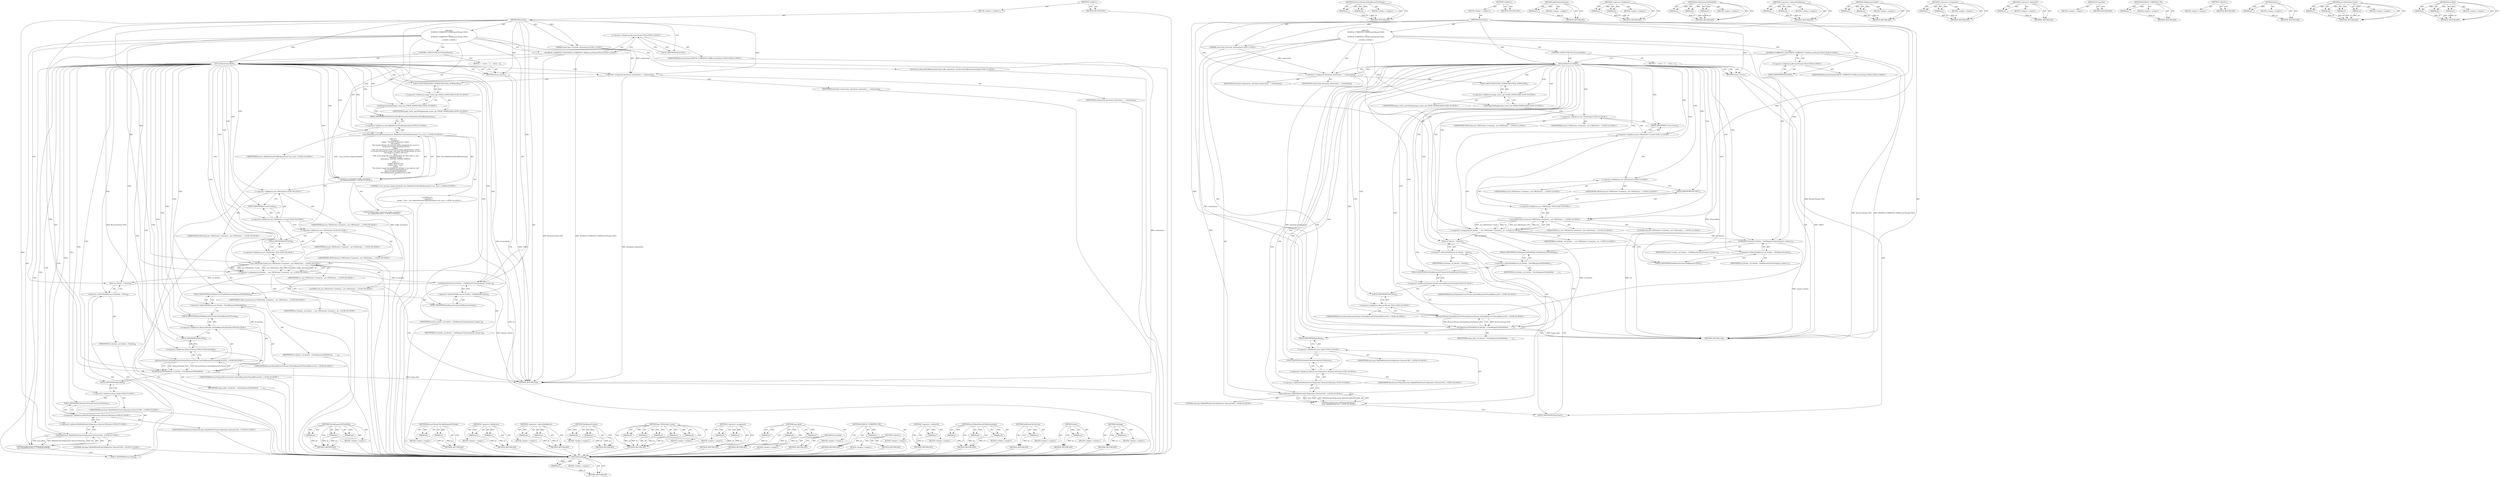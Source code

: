 digraph "AddCleanUpFunction" {
vulnerable_110 [label=<(METHOD,SetStage)>];
vulnerable_111 [label=<(PARAM,p1)>];
vulnerable_112 [label=<(BLOCK,&lt;empty&gt;,&lt;empty&gt;)>];
vulnerable_113 [label=<(METHOD_RETURN,ANY)>];
vulnerable_137 [label=<(METHOD,BrowserThread.GetTaskRunnerForThread)>];
vulnerable_138 [label=<(PARAM,p1)>];
vulnerable_139 [label=<(PARAM,p2)>];
vulnerable_140 [label=<(BLOCK,&lt;empty&gt;,&lt;empty&gt;)>];
vulnerable_141 [label=<(METHOD_RETURN,ANY)>];
vulnerable_6 [label=<(METHOD,&lt;global&gt;)<SUB>1</SUB>>];
vulnerable_7 [label=<(BLOCK,&lt;empty&gt;,&lt;empty&gt;)<SUB>1</SUB>>];
vulnerable_8 [label=<(METHOD,Download)<SUB>1</SUB>>];
vulnerable_9 [label="<(PARAM,const base::Closure&amp; continuation)<SUB>1</SUB>>"];
vulnerable_10 [label="<(BLOCK,{
  DCHECK_CURRENTLY_ON(BrowserThread::FILE);

...,{
  DCHECK_CURRENTLY_ON(BrowserThread::FILE);

...)<SUB>1</SUB>>"];
vulnerable_11 [label="<(DCHECK_CURRENTLY_ON,DCHECK_CURRENTLY_ON(BrowserThread::FILE))<SUB>2</SUB>>"];
vulnerable_12 [label="<(&lt;operator&gt;.fieldAccess,BrowserThread::FILE)<SUB>2</SUB>>"];
vulnerable_13 [label="<(IDENTIFIER,BrowserThread,DCHECK_CURRENTLY_ON(BrowserThread::FILE))<SUB>2</SUB>>"];
vulnerable_14 [label=<(FIELD_IDENTIFIER,FILE,FILE)<SUB>2</SUB>>];
vulnerable_15 [label=<(CONTROL_STRUCTURE,IF,if (IsCancelled()))<SUB>4</SUB>>];
vulnerable_16 [label=<(IsCancelled,IsCancelled())<SUB>4</SUB>>];
vulnerable_17 [label=<(BLOCK,{
    return;
  },{
    return;
  })<SUB>4</SUB>>];
vulnerable_18 [label=<(RETURN,return;,return;)<SUB>5</SUB>>];
vulnerable_19 [label=<(&lt;operator&gt;.assignment,download_continuation_ = continuation)<SUB>8</SUB>>];
vulnerable_20 [label=<(IDENTIFIER,download_continuation_,download_continuation_ = continuation)<SUB>8</SUB>>];
vulnerable_21 [label=<(IDENTIFIER,continuation,download_continuation_ = continuation)<SUB>8</SUB>>];
vulnerable_22 [label="<(SetStage,SetStage(image_writer_api::STAGE_DOWNLOAD))<SUB>10</SUB>>"];
vulnerable_23 [label="<(&lt;operator&gt;.fieldAccess,image_writer_api::STAGE_DOWNLOAD)<SUB>10</SUB>>"];
vulnerable_24 [label="<(IDENTIFIER,image_writer_api,SetStage(image_writer_api::STAGE_DOWNLOAD))<SUB>10</SUB>>"];
vulnerable_25 [label=<(FIELD_IDENTIFIER,STAGE_DOWNLOAD,STAGE_DOWNLOAD)<SUB>10</SUB>>];
vulnerable_26 [label="<(&lt;operator&gt;.assignment,url_fetcher_ = net::URLFetcher::Create(url_, ne...)<SUB>12</SUB>>"];
vulnerable_27 [label="<(IDENTIFIER,url_fetcher_,url_fetcher_ = net::URLFetcher::Create(url_, ne...)<SUB>12</SUB>>"];
vulnerable_28 [label="<(net.URLFetcher.Create,net::URLFetcher::Create(url_, net::URLFetcher::...)<SUB>12</SUB>>"];
vulnerable_29 [label="<(&lt;operator&gt;.fieldAccess,net::URLFetcher::Create)<SUB>12</SUB>>"];
vulnerable_30 [label="<(&lt;operator&gt;.fieldAccess,net::URLFetcher)<SUB>12</SUB>>"];
vulnerable_31 [label="<(IDENTIFIER,net,net::URLFetcher::Create(url_, net::URLFetcher::...)<SUB>12</SUB>>"];
vulnerable_32 [label="<(IDENTIFIER,URLFetcher,net::URLFetcher::Create(url_, net::URLFetcher::...)<SUB>12</SUB>>"];
vulnerable_33 [label=<(FIELD_IDENTIFIER,Create,Create)<SUB>12</SUB>>];
vulnerable_34 [label="<(IDENTIFIER,url_,net::URLFetcher::Create(url_, net::URLFetcher::...)<SUB>12</SUB>>"];
vulnerable_35 [label="<(&lt;operator&gt;.fieldAccess,net::URLFetcher::GET)<SUB>12</SUB>>"];
vulnerable_36 [label="<(&lt;operator&gt;.fieldAccess,net::URLFetcher)<SUB>12</SUB>>"];
vulnerable_37 [label="<(IDENTIFIER,net,net::URLFetcher::Create(url_, net::URLFetcher::...)<SUB>12</SUB>>"];
vulnerable_38 [label="<(IDENTIFIER,URLFetcher,net::URLFetcher::Create(url_, net::URLFetcher::...)<SUB>12</SUB>>"];
vulnerable_39 [label=<(FIELD_IDENTIFIER,GET,GET)<SUB>12</SUB>>];
vulnerable_40 [label="<(LITERAL,this,net::URLFetcher::Create(url_, net::URLFetcher::...)<SUB>12</SUB>>"];
vulnerable_41 [label=<(SetRequestContext,url_fetcher_-&gt;SetRequestContext(request_context_))<SUB>14</SUB>>];
vulnerable_42 [label=<(&lt;operator&gt;.indirectFieldAccess,url_fetcher_-&gt;SetRequestContext)<SUB>14</SUB>>];
vulnerable_43 [label=<(IDENTIFIER,url_fetcher_,url_fetcher_-&gt;SetRequestContext(request_context_))<SUB>14</SUB>>];
vulnerable_44 [label=<(FIELD_IDENTIFIER,SetRequestContext,SetRequestContext)<SUB>14</SUB>>];
vulnerable_45 [label=<(IDENTIFIER,request_context_,url_fetcher_-&gt;SetRequestContext(request_context_))<SUB>14</SUB>>];
vulnerable_46 [label=<(SaveResponseToFileAtPath,url_fetcher_-&gt;SaveResponseToFileAtPath(
      i...)<SUB>15</SUB>>];
vulnerable_47 [label=<(&lt;operator&gt;.indirectFieldAccess,url_fetcher_-&gt;SaveResponseToFileAtPath)<SUB>15</SUB>>];
vulnerable_48 [label=<(IDENTIFIER,url_fetcher_,url_fetcher_-&gt;SaveResponseToFileAtPath(
      i...)<SUB>15</SUB>>];
vulnerable_49 [label=<(FIELD_IDENTIFIER,SaveResponseToFileAtPath,SaveResponseToFileAtPath)<SUB>15</SUB>>];
vulnerable_50 [label=<(IDENTIFIER,image_path_,url_fetcher_-&gt;SaveResponseToFileAtPath(
      i...)<SUB>16</SUB>>];
vulnerable_51 [label="<(BrowserThread.GetTaskRunnerForThread,BrowserThread::GetTaskRunnerForThread(BrowserTh...)<SUB>16</SUB>>"];
vulnerable_52 [label="<(&lt;operator&gt;.fieldAccess,BrowserThread::GetTaskRunnerForThread)<SUB>16</SUB>>"];
vulnerable_53 [label="<(IDENTIFIER,BrowserThread,BrowserThread::GetTaskRunnerForThread(BrowserTh...)<SUB>16</SUB>>"];
vulnerable_54 [label=<(FIELD_IDENTIFIER,GetTaskRunnerForThread,GetTaskRunnerForThread)<SUB>16</SUB>>];
vulnerable_55 [label="<(&lt;operator&gt;.fieldAccess,BrowserThread::FILE)<SUB>16</SUB>>"];
vulnerable_56 [label="<(IDENTIFIER,BrowserThread,BrowserThread::GetTaskRunnerForThread(BrowserTh...)<SUB>16</SUB>>"];
vulnerable_57 [label=<(FIELD_IDENTIFIER,FILE,FILE)<SUB>16</SUB>>];
vulnerable_58 [label="<(AddCleanUpFunction,AddCleanUpFunction(
      base::Bind(&amp;WriteFrom...)<SUB>18</SUB>>"];
vulnerable_59 [label="<(base.Bind,base::Bind(&amp;WriteFromUrlOperation::DestroyUrlFe...)<SUB>19</SUB>>"];
vulnerable_60 [label="<(&lt;operator&gt;.fieldAccess,base::Bind)<SUB>19</SUB>>"];
vulnerable_61 [label="<(IDENTIFIER,base,base::Bind(&amp;WriteFromUrlOperation::DestroyUrlFe...)<SUB>19</SUB>>"];
vulnerable_62 [label=<(FIELD_IDENTIFIER,Bind,Bind)<SUB>19</SUB>>];
vulnerable_63 [label="<(&lt;operator&gt;.addressOf,&amp;WriteFromUrlOperation::DestroyUrlFetcher)<SUB>19</SUB>>"];
vulnerable_64 [label="<(&lt;operator&gt;.fieldAccess,WriteFromUrlOperation::DestroyUrlFetcher)<SUB>19</SUB>>"];
vulnerable_65 [label="<(IDENTIFIER,WriteFromUrlOperation,base::Bind(&amp;WriteFromUrlOperation::DestroyUrlFe...)<SUB>19</SUB>>"];
vulnerable_66 [label=<(FIELD_IDENTIFIER,DestroyUrlFetcher,DestroyUrlFetcher)<SUB>19</SUB>>];
vulnerable_67 [label="<(LITERAL,this,base::Bind(&amp;WriteFromUrlOperation::DestroyUrlFe...)<SUB>19</SUB>>"];
vulnerable_68 [label=<(Start,url_fetcher_-&gt;Start())<SUB>21</SUB>>];
vulnerable_69 [label=<(&lt;operator&gt;.indirectFieldAccess,url_fetcher_-&gt;Start)<SUB>21</SUB>>];
vulnerable_70 [label=<(IDENTIFIER,url_fetcher_,url_fetcher_-&gt;Start())<SUB>21</SUB>>];
vulnerable_71 [label=<(FIELD_IDENTIFIER,Start,Start)<SUB>21</SUB>>];
vulnerable_72 [label=<(METHOD_RETURN,void)<SUB>1</SUB>>];
vulnerable_74 [label=<(METHOD_RETURN,ANY)<SUB>1</SUB>>];
vulnerable_142 [label=<(METHOD,AddCleanUpFunction)>];
vulnerable_143 [label=<(PARAM,p1)>];
vulnerable_144 [label=<(BLOCK,&lt;empty&gt;,&lt;empty&gt;)>];
vulnerable_145 [label=<(METHOD_RETURN,ANY)>];
vulnerable_97 [label=<(METHOD,&lt;operator&gt;.fieldAccess)>];
vulnerable_98 [label=<(PARAM,p1)>];
vulnerable_99 [label=<(PARAM,p2)>];
vulnerable_100 [label=<(BLOCK,&lt;empty&gt;,&lt;empty&gt;)>];
vulnerable_101 [label=<(METHOD_RETURN,ANY)>];
vulnerable_131 [label=<(METHOD,SaveResponseToFileAtPath)>];
vulnerable_132 [label=<(PARAM,p1)>];
vulnerable_133 [label=<(PARAM,p2)>];
vulnerable_134 [label=<(PARAM,p3)>];
vulnerable_135 [label=<(BLOCK,&lt;empty&gt;,&lt;empty&gt;)>];
vulnerable_136 [label=<(METHOD_RETURN,ANY)>];
vulnerable_126 [label=<(METHOD,&lt;operator&gt;.indirectFieldAccess)>];
vulnerable_127 [label=<(PARAM,p1)>];
vulnerable_128 [label=<(PARAM,p2)>];
vulnerable_129 [label=<(BLOCK,&lt;empty&gt;,&lt;empty&gt;)>];
vulnerable_130 [label=<(METHOD_RETURN,ANY)>];
vulnerable_121 [label=<(METHOD,SetRequestContext)>];
vulnerable_122 [label=<(PARAM,p1)>];
vulnerable_123 [label=<(PARAM,p2)>];
vulnerable_124 [label=<(BLOCK,&lt;empty&gt;,&lt;empty&gt;)>];
vulnerable_125 [label=<(METHOD_RETURN,ANY)>];
vulnerable_105 [label=<(METHOD,&lt;operator&gt;.assignment)>];
vulnerable_106 [label=<(PARAM,p1)>];
vulnerable_107 [label=<(PARAM,p2)>];
vulnerable_108 [label=<(BLOCK,&lt;empty&gt;,&lt;empty&gt;)>];
vulnerable_109 [label=<(METHOD_RETURN,ANY)>];
vulnerable_152 [label=<(METHOD,&lt;operator&gt;.addressOf)>];
vulnerable_153 [label=<(PARAM,p1)>];
vulnerable_154 [label=<(BLOCK,&lt;empty&gt;,&lt;empty&gt;)>];
vulnerable_155 [label=<(METHOD_RETURN,ANY)>];
vulnerable_102 [label=<(METHOD,IsCancelled)>];
vulnerable_103 [label=<(BLOCK,&lt;empty&gt;,&lt;empty&gt;)>];
vulnerable_104 [label=<(METHOD_RETURN,ANY)>];
vulnerable_93 [label=<(METHOD,DCHECK_CURRENTLY_ON)>];
vulnerable_94 [label=<(PARAM,p1)>];
vulnerable_95 [label=<(BLOCK,&lt;empty&gt;,&lt;empty&gt;)>];
vulnerable_96 [label=<(METHOD_RETURN,ANY)>];
vulnerable_87 [label=<(METHOD,&lt;global&gt;)<SUB>1</SUB>>];
vulnerable_88 [label=<(BLOCK,&lt;empty&gt;,&lt;empty&gt;)>];
vulnerable_89 [label=<(METHOD_RETURN,ANY)>];
vulnerable_156 [label=<(METHOD,Start)>];
vulnerable_157 [label=<(PARAM,p1)>];
vulnerable_158 [label=<(BLOCK,&lt;empty&gt;,&lt;empty&gt;)>];
vulnerable_159 [label=<(METHOD_RETURN,ANY)>];
vulnerable_114 [label=<(METHOD,net.URLFetcher.Create)>];
vulnerable_115 [label=<(PARAM,p1)>];
vulnerable_116 [label=<(PARAM,p2)>];
vulnerable_117 [label=<(PARAM,p3)>];
vulnerable_118 [label=<(PARAM,p4)>];
vulnerable_119 [label=<(BLOCK,&lt;empty&gt;,&lt;empty&gt;)>];
vulnerable_120 [label=<(METHOD_RETURN,ANY)>];
vulnerable_146 [label=<(METHOD,base.Bind)>];
vulnerable_147 [label=<(PARAM,p1)>];
vulnerable_148 [label=<(PARAM,p2)>];
vulnerable_149 [label=<(PARAM,p3)>];
vulnerable_150 [label=<(BLOCK,&lt;empty&gt;,&lt;empty&gt;)>];
vulnerable_151 [label=<(METHOD_RETURN,ANY)>];
fixed_179 [label=<(METHOD,Start)>];
fixed_180 [label=<(PARAM,p1)>];
fixed_181 [label=<(BLOCK,&lt;empty&gt;,&lt;empty&gt;)>];
fixed_182 [label=<(METHOD_RETURN,ANY)>];
fixed_126 [label=<(METHOD,SetStage)>];
fixed_127 [label=<(PARAM,p1)>];
fixed_128 [label=<(BLOCK,&lt;empty&gt;,&lt;empty&gt;)>];
fixed_129 [label=<(METHOD_RETURN,ANY)>];
fixed_154 [label=<(METHOD,SaveResponseToFileAtPath)>];
fixed_155 [label=<(PARAM,p1)>];
fixed_156 [label=<(PARAM,p2)>];
fixed_157 [label=<(PARAM,p3)>];
fixed_158 [label=<(BLOCK,&lt;empty&gt;,&lt;empty&gt;)>];
fixed_159 [label=<(METHOD_RETURN,ANY)>];
fixed_6 [label=<(METHOD,&lt;global&gt;)<SUB>1</SUB>>];
fixed_7 [label=<(BLOCK,&lt;empty&gt;,&lt;empty&gt;)<SUB>1</SUB>>];
fixed_8 [label=<(METHOD,Download)<SUB>1</SUB>>];
fixed_9 [label="<(PARAM,const base::Closure&amp; continuation)<SUB>1</SUB>>"];
fixed_10 [label="<(BLOCK,{
  DCHECK_CURRENTLY_ON(BrowserThread::FILE);

...,{
  DCHECK_CURRENTLY_ON(BrowserThread::FILE);

...)<SUB>1</SUB>>"];
fixed_11 [label="<(DCHECK_CURRENTLY_ON,DCHECK_CURRENTLY_ON(BrowserThread::FILE))<SUB>2</SUB>>"];
fixed_12 [label="<(&lt;operator&gt;.fieldAccess,BrowserThread::FILE)<SUB>2</SUB>>"];
fixed_13 [label="<(IDENTIFIER,BrowserThread,DCHECK_CURRENTLY_ON(BrowserThread::FILE))<SUB>2</SUB>>"];
fixed_14 [label=<(FIELD_IDENTIFIER,FILE,FILE)<SUB>2</SUB>>];
fixed_15 [label=<(CONTROL_STRUCTURE,IF,if (IsCancelled()))<SUB>4</SUB>>];
fixed_16 [label=<(IsCancelled,IsCancelled())<SUB>4</SUB>>];
fixed_17 [label=<(BLOCK,{
    return;
  },{
    return;
  })<SUB>4</SUB>>];
fixed_18 [label=<(RETURN,return;,return;)<SUB>5</SUB>>];
fixed_19 [label=<(&lt;operator&gt;.assignment,download_continuation_ = continuation)<SUB>8</SUB>>];
fixed_20 [label=<(IDENTIFIER,download_continuation_,download_continuation_ = continuation)<SUB>8</SUB>>];
fixed_21 [label=<(IDENTIFIER,continuation,download_continuation_ = continuation)<SUB>8</SUB>>];
fixed_22 [label="<(SetStage,SetStage(image_writer_api::STAGE_DOWNLOAD))<SUB>10</SUB>>"];
fixed_23 [label="<(&lt;operator&gt;.fieldAccess,image_writer_api::STAGE_DOWNLOAD)<SUB>10</SUB>>"];
fixed_24 [label="<(IDENTIFIER,image_writer_api,SetStage(image_writer_api::STAGE_DOWNLOAD))<SUB>10</SUB>>"];
fixed_25 [label=<(FIELD_IDENTIFIER,STAGE_DOWNLOAD,STAGE_DOWNLOAD)<SUB>10</SUB>>];
fixed_26 [label="<(LOCAL,net.NetworkTrafficAnnotationTag traffic_annotation: net.NetworkTrafficAnnotationTag)<SUB>13</SUB>>"];
fixed_27 [label="<(&lt;operator&gt;.assignment,traffic_annotation =
      net::DefineNetworkTr...)<SUB>13</SUB>>"];
fixed_28 [label="<(IDENTIFIER,traffic_annotation,traffic_annotation =
      net::DefineNetworkTr...)<SUB>13</SUB>>"];
fixed_29 [label="<(net.DefineNetworkTrafficAnnotation,net::DefineNetworkTrafficAnnotation(&quot;cros_recov...)<SUB>14</SUB>>"];
fixed_30 [label="<(&lt;operator&gt;.fieldAccess,net::DefineNetworkTrafficAnnotation)<SUB>14</SUB>>"];
fixed_31 [label="<(IDENTIFIER,net,net::DefineNetworkTrafficAnnotation(&quot;cros_recov...)<SUB>14</SUB>>"];
fixed_32 [label=<(FIELD_IDENTIFIER,DefineNetworkTrafficAnnotation,DefineNetworkTrafficAnnotation)<SUB>14</SUB>>];
fixed_33 [label="<(LITERAL,&quot;cros_recovery_image_download&quot;,net::DefineNetworkTrafficAnnotation(&quot;cros_recov...)<SUB>14</SUB>>"];
fixed_34 [label="<(LITERAL,R&quot;(
        semantics {
          sender: &quot;Chro...,net::DefineNetworkTrafficAnnotation(&quot;cros_recov...)<SUB>14</SUB>>"];
fixed_35 [label="<(&lt;operator&gt;.assignment,url_fetcher_ = net::URLFetcher::Create(url_, ne...)<SUB>39</SUB>>"];
fixed_36 [label="<(IDENTIFIER,url_fetcher_,url_fetcher_ = net::URLFetcher::Create(url_, ne...)<SUB>39</SUB>>"];
fixed_37 [label="<(net.URLFetcher.Create,net::URLFetcher::Create(url_, net::URLFetcher::...)<SUB>39</SUB>>"];
fixed_38 [label="<(&lt;operator&gt;.fieldAccess,net::URLFetcher::Create)<SUB>39</SUB>>"];
fixed_39 [label="<(&lt;operator&gt;.fieldAccess,net::URLFetcher)<SUB>39</SUB>>"];
fixed_40 [label="<(IDENTIFIER,net,net::URLFetcher::Create(url_, net::URLFetcher::...)<SUB>39</SUB>>"];
fixed_41 [label="<(IDENTIFIER,URLFetcher,net::URLFetcher::Create(url_, net::URLFetcher::...)<SUB>39</SUB>>"];
fixed_42 [label=<(FIELD_IDENTIFIER,Create,Create)<SUB>39</SUB>>];
fixed_43 [label="<(IDENTIFIER,url_,net::URLFetcher::Create(url_, net::URLFetcher::...)<SUB>39</SUB>>"];
fixed_44 [label="<(&lt;operator&gt;.fieldAccess,net::URLFetcher::GET)<SUB>39</SUB>>"];
fixed_45 [label="<(&lt;operator&gt;.fieldAccess,net::URLFetcher)<SUB>39</SUB>>"];
fixed_46 [label="<(IDENTIFIER,net,net::URLFetcher::Create(url_, net::URLFetcher::...)<SUB>39</SUB>>"];
fixed_47 [label="<(IDENTIFIER,URLFetcher,net::URLFetcher::Create(url_, net::URLFetcher::...)<SUB>39</SUB>>"];
fixed_48 [label=<(FIELD_IDENTIFIER,GET,GET)<SUB>39</SUB>>];
fixed_49 [label="<(LITERAL,this,net::URLFetcher::Create(url_, net::URLFetcher::...)<SUB>39</SUB>>"];
fixed_50 [label="<(IDENTIFIER,traffic_annotation,net::URLFetcher::Create(url_, net::URLFetcher::...)<SUB>40</SUB>>"];
fixed_51 [label=<(SetRequestContext,url_fetcher_-&gt;SetRequestContext(request_context_))<SUB>42</SUB>>];
fixed_52 [label=<(&lt;operator&gt;.indirectFieldAccess,url_fetcher_-&gt;SetRequestContext)<SUB>42</SUB>>];
fixed_53 [label=<(IDENTIFIER,url_fetcher_,url_fetcher_-&gt;SetRequestContext(request_context_))<SUB>42</SUB>>];
fixed_54 [label=<(FIELD_IDENTIFIER,SetRequestContext,SetRequestContext)<SUB>42</SUB>>];
fixed_55 [label=<(IDENTIFIER,request_context_,url_fetcher_-&gt;SetRequestContext(request_context_))<SUB>42</SUB>>];
fixed_56 [label=<(SaveResponseToFileAtPath,url_fetcher_-&gt;SaveResponseToFileAtPath(
      i...)<SUB>43</SUB>>];
fixed_57 [label=<(&lt;operator&gt;.indirectFieldAccess,url_fetcher_-&gt;SaveResponseToFileAtPath)<SUB>43</SUB>>];
fixed_58 [label=<(IDENTIFIER,url_fetcher_,url_fetcher_-&gt;SaveResponseToFileAtPath(
      i...)<SUB>43</SUB>>];
fixed_59 [label=<(FIELD_IDENTIFIER,SaveResponseToFileAtPath,SaveResponseToFileAtPath)<SUB>43</SUB>>];
fixed_60 [label=<(IDENTIFIER,image_path_,url_fetcher_-&gt;SaveResponseToFileAtPath(
      i...)<SUB>44</SUB>>];
fixed_61 [label="<(BrowserThread.GetTaskRunnerForThread,BrowserThread::GetTaskRunnerForThread(BrowserTh...)<SUB>44</SUB>>"];
fixed_62 [label="<(&lt;operator&gt;.fieldAccess,BrowserThread::GetTaskRunnerForThread)<SUB>44</SUB>>"];
fixed_63 [label="<(IDENTIFIER,BrowserThread,BrowserThread::GetTaskRunnerForThread(BrowserTh...)<SUB>44</SUB>>"];
fixed_64 [label=<(FIELD_IDENTIFIER,GetTaskRunnerForThread,GetTaskRunnerForThread)<SUB>44</SUB>>];
fixed_65 [label="<(&lt;operator&gt;.fieldAccess,BrowserThread::FILE)<SUB>44</SUB>>"];
fixed_66 [label="<(IDENTIFIER,BrowserThread,BrowserThread::GetTaskRunnerForThread(BrowserTh...)<SUB>44</SUB>>"];
fixed_67 [label=<(FIELD_IDENTIFIER,FILE,FILE)<SUB>44</SUB>>];
fixed_68 [label="<(AddCleanUpFunction,AddCleanUpFunction(
      base::Bind(&amp;WriteFrom...)<SUB>46</SUB>>"];
fixed_69 [label="<(base.Bind,base::Bind(&amp;WriteFromUrlOperation::DestroyUrlFe...)<SUB>47</SUB>>"];
fixed_70 [label="<(&lt;operator&gt;.fieldAccess,base::Bind)<SUB>47</SUB>>"];
fixed_71 [label="<(IDENTIFIER,base,base::Bind(&amp;WriteFromUrlOperation::DestroyUrlFe...)<SUB>47</SUB>>"];
fixed_72 [label=<(FIELD_IDENTIFIER,Bind,Bind)<SUB>47</SUB>>];
fixed_73 [label="<(&lt;operator&gt;.addressOf,&amp;WriteFromUrlOperation::DestroyUrlFetcher)<SUB>47</SUB>>"];
fixed_74 [label="<(&lt;operator&gt;.fieldAccess,WriteFromUrlOperation::DestroyUrlFetcher)<SUB>47</SUB>>"];
fixed_75 [label="<(IDENTIFIER,WriteFromUrlOperation,base::Bind(&amp;WriteFromUrlOperation::DestroyUrlFe...)<SUB>47</SUB>>"];
fixed_76 [label=<(FIELD_IDENTIFIER,DestroyUrlFetcher,DestroyUrlFetcher)<SUB>47</SUB>>];
fixed_77 [label="<(LITERAL,this,base::Bind(&amp;WriteFromUrlOperation::DestroyUrlFe...)<SUB>47</SUB>>"];
fixed_78 [label=<(Start,url_fetcher_-&gt;Start())<SUB>49</SUB>>];
fixed_79 [label=<(&lt;operator&gt;.indirectFieldAccess,url_fetcher_-&gt;Start)<SUB>49</SUB>>];
fixed_80 [label=<(IDENTIFIER,url_fetcher_,url_fetcher_-&gt;Start())<SUB>49</SUB>>];
fixed_81 [label=<(FIELD_IDENTIFIER,Start,Start)<SUB>49</SUB>>];
fixed_82 [label=<(METHOD_RETURN,void)<SUB>1</SUB>>];
fixed_84 [label=<(METHOD_RETURN,ANY)<SUB>1</SUB>>];
fixed_160 [label=<(METHOD,BrowserThread.GetTaskRunnerForThread)>];
fixed_161 [label=<(PARAM,p1)>];
fixed_162 [label=<(PARAM,p2)>];
fixed_163 [label=<(BLOCK,&lt;empty&gt;,&lt;empty&gt;)>];
fixed_164 [label=<(METHOD_RETURN,ANY)>];
fixed_113 [label=<(METHOD,&lt;operator&gt;.fieldAccess)>];
fixed_114 [label=<(PARAM,p1)>];
fixed_115 [label=<(PARAM,p2)>];
fixed_116 [label=<(BLOCK,&lt;empty&gt;,&lt;empty&gt;)>];
fixed_117 [label=<(METHOD_RETURN,ANY)>];
fixed_149 [label=<(METHOD,&lt;operator&gt;.indirectFieldAccess)>];
fixed_150 [label=<(PARAM,p1)>];
fixed_151 [label=<(PARAM,p2)>];
fixed_152 [label=<(BLOCK,&lt;empty&gt;,&lt;empty&gt;)>];
fixed_153 [label=<(METHOD_RETURN,ANY)>];
fixed_144 [label=<(METHOD,SetRequestContext)>];
fixed_145 [label=<(PARAM,p1)>];
fixed_146 [label=<(PARAM,p2)>];
fixed_147 [label=<(BLOCK,&lt;empty&gt;,&lt;empty&gt;)>];
fixed_148 [label=<(METHOD_RETURN,ANY)>];
fixed_136 [label=<(METHOD,net.URLFetcher.Create)>];
fixed_137 [label=<(PARAM,p1)>];
fixed_138 [label=<(PARAM,p2)>];
fixed_139 [label=<(PARAM,p3)>];
fixed_140 [label=<(PARAM,p4)>];
fixed_141 [label=<(PARAM,p5)>];
fixed_142 [label=<(BLOCK,&lt;empty&gt;,&lt;empty&gt;)>];
fixed_143 [label=<(METHOD_RETURN,ANY)>];
fixed_121 [label=<(METHOD,&lt;operator&gt;.assignment)>];
fixed_122 [label=<(PARAM,p1)>];
fixed_123 [label=<(PARAM,p2)>];
fixed_124 [label=<(BLOCK,&lt;empty&gt;,&lt;empty&gt;)>];
fixed_125 [label=<(METHOD_RETURN,ANY)>];
fixed_169 [label=<(METHOD,base.Bind)>];
fixed_170 [label=<(PARAM,p1)>];
fixed_171 [label=<(PARAM,p2)>];
fixed_172 [label=<(PARAM,p3)>];
fixed_173 [label=<(BLOCK,&lt;empty&gt;,&lt;empty&gt;)>];
fixed_174 [label=<(METHOD_RETURN,ANY)>];
fixed_118 [label=<(METHOD,IsCancelled)>];
fixed_119 [label=<(BLOCK,&lt;empty&gt;,&lt;empty&gt;)>];
fixed_120 [label=<(METHOD_RETURN,ANY)>];
fixed_109 [label=<(METHOD,DCHECK_CURRENTLY_ON)>];
fixed_110 [label=<(PARAM,p1)>];
fixed_111 [label=<(BLOCK,&lt;empty&gt;,&lt;empty&gt;)>];
fixed_112 [label=<(METHOD_RETURN,ANY)>];
fixed_103 [label=<(METHOD,&lt;global&gt;)<SUB>1</SUB>>];
fixed_104 [label=<(BLOCK,&lt;empty&gt;,&lt;empty&gt;)>];
fixed_105 [label=<(METHOD_RETURN,ANY)>];
fixed_175 [label=<(METHOD,&lt;operator&gt;.addressOf)>];
fixed_176 [label=<(PARAM,p1)>];
fixed_177 [label=<(BLOCK,&lt;empty&gt;,&lt;empty&gt;)>];
fixed_178 [label=<(METHOD_RETURN,ANY)>];
fixed_130 [label=<(METHOD,net.DefineNetworkTrafficAnnotation)>];
fixed_131 [label=<(PARAM,p1)>];
fixed_132 [label=<(PARAM,p2)>];
fixed_133 [label=<(PARAM,p3)>];
fixed_134 [label=<(BLOCK,&lt;empty&gt;,&lt;empty&gt;)>];
fixed_135 [label=<(METHOD_RETURN,ANY)>];
fixed_165 [label=<(METHOD,AddCleanUpFunction)>];
fixed_166 [label=<(PARAM,p1)>];
fixed_167 [label=<(BLOCK,&lt;empty&gt;,&lt;empty&gt;)>];
fixed_168 [label=<(METHOD_RETURN,ANY)>];
vulnerable_110 -> vulnerable_111  [key=0, label="AST: "];
vulnerable_110 -> vulnerable_111  [key=1, label="DDG: "];
vulnerable_110 -> vulnerable_112  [key=0, label="AST: "];
vulnerable_110 -> vulnerable_113  [key=0, label="AST: "];
vulnerable_110 -> vulnerable_113  [key=1, label="CFG: "];
vulnerable_111 -> vulnerable_113  [key=0, label="DDG: p1"];
vulnerable_137 -> vulnerable_138  [key=0, label="AST: "];
vulnerable_137 -> vulnerable_138  [key=1, label="DDG: "];
vulnerable_137 -> vulnerable_140  [key=0, label="AST: "];
vulnerable_137 -> vulnerable_139  [key=0, label="AST: "];
vulnerable_137 -> vulnerable_139  [key=1, label="DDG: "];
vulnerable_137 -> vulnerable_141  [key=0, label="AST: "];
vulnerable_137 -> vulnerable_141  [key=1, label="CFG: "];
vulnerable_138 -> vulnerable_141  [key=0, label="DDG: p1"];
vulnerable_139 -> vulnerable_141  [key=0, label="DDG: p2"];
vulnerable_6 -> vulnerable_7  [key=0, label="AST: "];
vulnerable_6 -> vulnerable_74  [key=0, label="AST: "];
vulnerable_6 -> vulnerable_74  [key=1, label="CFG: "];
vulnerable_7 -> vulnerable_8  [key=0, label="AST: "];
vulnerable_8 -> vulnerable_9  [key=0, label="AST: "];
vulnerable_8 -> vulnerable_9  [key=1, label="DDG: "];
vulnerable_8 -> vulnerable_10  [key=0, label="AST: "];
vulnerable_8 -> vulnerable_72  [key=0, label="AST: "];
vulnerable_8 -> vulnerable_14  [key=0, label="CFG: "];
vulnerable_8 -> vulnerable_19  [key=0, label="DDG: "];
vulnerable_8 -> vulnerable_16  [key=0, label="DDG: "];
vulnerable_8 -> vulnerable_41  [key=0, label="DDG: "];
vulnerable_8 -> vulnerable_46  [key=0, label="DDG: "];
vulnerable_8 -> vulnerable_18  [key=0, label="DDG: "];
vulnerable_8 -> vulnerable_28  [key=0, label="DDG: "];
vulnerable_8 -> vulnerable_59  [key=0, label="DDG: "];
vulnerable_9 -> vulnerable_72  [key=0, label="DDG: continuation"];
vulnerable_9 -> vulnerable_19  [key=0, label="DDG: continuation"];
vulnerable_10 -> vulnerable_11  [key=0, label="AST: "];
vulnerable_10 -> vulnerable_15  [key=0, label="AST: "];
vulnerable_10 -> vulnerable_19  [key=0, label="AST: "];
vulnerable_10 -> vulnerable_22  [key=0, label="AST: "];
vulnerable_10 -> vulnerable_26  [key=0, label="AST: "];
vulnerable_10 -> vulnerable_41  [key=0, label="AST: "];
vulnerable_10 -> vulnerable_46  [key=0, label="AST: "];
vulnerable_10 -> vulnerable_58  [key=0, label="AST: "];
vulnerable_10 -> vulnerable_68  [key=0, label="AST: "];
vulnerable_11 -> vulnerable_12  [key=0, label="AST: "];
vulnerable_11 -> vulnerable_16  [key=0, label="CFG: "];
vulnerable_11 -> vulnerable_72  [key=0, label="DDG: BrowserThread::FILE"];
vulnerable_11 -> vulnerable_72  [key=1, label="DDG: DCHECK_CURRENTLY_ON(BrowserThread::FILE)"];
vulnerable_11 -> vulnerable_51  [key=0, label="DDG: BrowserThread::FILE"];
vulnerable_12 -> vulnerable_13  [key=0, label="AST: "];
vulnerable_12 -> vulnerable_14  [key=0, label="AST: "];
vulnerable_12 -> vulnerable_11  [key=0, label="CFG: "];
vulnerable_14 -> vulnerable_12  [key=0, label="CFG: "];
vulnerable_15 -> vulnerable_16  [key=0, label="AST: "];
vulnerable_15 -> vulnerable_17  [key=0, label="AST: "];
vulnerable_16 -> vulnerable_18  [key=0, label="CFG: "];
vulnerable_16 -> vulnerable_18  [key=1, label="CDG: "];
vulnerable_16 -> vulnerable_19  [key=0, label="CFG: "];
vulnerable_16 -> vulnerable_19  [key=1, label="CDG: "];
vulnerable_16 -> vulnerable_72  [key=0, label="DDG: IsCancelled()"];
vulnerable_16 -> vulnerable_47  [key=0, label="CDG: "];
vulnerable_16 -> vulnerable_30  [key=0, label="CDG: "];
vulnerable_16 -> vulnerable_68  [key=0, label="CDG: "];
vulnerable_16 -> vulnerable_49  [key=0, label="CDG: "];
vulnerable_16 -> vulnerable_60  [key=0, label="CDG: "];
vulnerable_16 -> vulnerable_26  [key=0, label="CDG: "];
vulnerable_16 -> vulnerable_64  [key=0, label="CDG: "];
vulnerable_16 -> vulnerable_42  [key=0, label="CDG: "];
vulnerable_16 -> vulnerable_51  [key=0, label="CDG: "];
vulnerable_16 -> vulnerable_57  [key=0, label="CDG: "];
vulnerable_16 -> vulnerable_28  [key=0, label="CDG: "];
vulnerable_16 -> vulnerable_66  [key=0, label="CDG: "];
vulnerable_16 -> vulnerable_52  [key=0, label="CDG: "];
vulnerable_16 -> vulnerable_46  [key=0, label="CDG: "];
vulnerable_16 -> vulnerable_25  [key=0, label="CDG: "];
vulnerable_16 -> vulnerable_69  [key=0, label="CDG: "];
vulnerable_16 -> vulnerable_22  [key=0, label="CDG: "];
vulnerable_16 -> vulnerable_29  [key=0, label="CDG: "];
vulnerable_16 -> vulnerable_59  [key=0, label="CDG: "];
vulnerable_16 -> vulnerable_44  [key=0, label="CDG: "];
vulnerable_16 -> vulnerable_35  [key=0, label="CDG: "];
vulnerable_16 -> vulnerable_54  [key=0, label="CDG: "];
vulnerable_16 -> vulnerable_58  [key=0, label="CDG: "];
vulnerable_16 -> vulnerable_33  [key=0, label="CDG: "];
vulnerable_16 -> vulnerable_23  [key=0, label="CDG: "];
vulnerable_16 -> vulnerable_71  [key=0, label="CDG: "];
vulnerable_16 -> vulnerable_36  [key=0, label="CDG: "];
vulnerable_16 -> vulnerable_41  [key=0, label="CDG: "];
vulnerable_16 -> vulnerable_63  [key=0, label="CDG: "];
vulnerable_16 -> vulnerable_55  [key=0, label="CDG: "];
vulnerable_16 -> vulnerable_62  [key=0, label="CDG: "];
vulnerable_16 -> vulnerable_39  [key=0, label="CDG: "];
vulnerable_17 -> vulnerable_18  [key=0, label="AST: "];
vulnerable_18 -> vulnerable_72  [key=0, label="CFG: "];
vulnerable_18 -> vulnerable_72  [key=1, label="DDG: &lt;RET&gt;"];
vulnerable_19 -> vulnerable_20  [key=0, label="AST: "];
vulnerable_19 -> vulnerable_21  [key=0, label="AST: "];
vulnerable_19 -> vulnerable_25  [key=0, label="CFG: "];
vulnerable_19 -> vulnerable_72  [key=0, label="DDG: download_continuation_"];
vulnerable_22 -> vulnerable_23  [key=0, label="AST: "];
vulnerable_22 -> vulnerable_30  [key=0, label="CFG: "];
vulnerable_23 -> vulnerable_24  [key=0, label="AST: "];
vulnerable_23 -> vulnerable_25  [key=0, label="AST: "];
vulnerable_23 -> vulnerable_22  [key=0, label="CFG: "];
vulnerable_25 -> vulnerable_23  [key=0, label="CFG: "];
vulnerable_26 -> vulnerable_27  [key=0, label="AST: "];
vulnerable_26 -> vulnerable_28  [key=0, label="AST: "];
vulnerable_26 -> vulnerable_44  [key=0, label="CFG: "];
vulnerable_26 -> vulnerable_41  [key=0, label="DDG: url_fetcher_"];
vulnerable_26 -> vulnerable_46  [key=0, label="DDG: url_fetcher_"];
vulnerable_26 -> vulnerable_68  [key=0, label="DDG: url_fetcher_"];
vulnerable_28 -> vulnerable_29  [key=0, label="AST: "];
vulnerable_28 -> vulnerable_34  [key=0, label="AST: "];
vulnerable_28 -> vulnerable_35  [key=0, label="AST: "];
vulnerable_28 -> vulnerable_40  [key=0, label="AST: "];
vulnerable_28 -> vulnerable_26  [key=0, label="CFG: "];
vulnerable_28 -> vulnerable_26  [key=1, label="DDG: net::URLFetcher::Create"];
vulnerable_28 -> vulnerable_26  [key=2, label="DDG: url_"];
vulnerable_28 -> vulnerable_26  [key=3, label="DDG: net::URLFetcher::GET"];
vulnerable_28 -> vulnerable_26  [key=4, label="DDG: this"];
vulnerable_28 -> vulnerable_72  [key=0, label="DDG: url_"];
vulnerable_29 -> vulnerable_30  [key=0, label="AST: "];
vulnerable_29 -> vulnerable_33  [key=0, label="AST: "];
vulnerable_29 -> vulnerable_36  [key=0, label="CFG: "];
vulnerable_30 -> vulnerable_31  [key=0, label="AST: "];
vulnerable_30 -> vulnerable_32  [key=0, label="AST: "];
vulnerable_30 -> vulnerable_33  [key=0, label="CFG: "];
vulnerable_33 -> vulnerable_29  [key=0, label="CFG: "];
vulnerable_35 -> vulnerable_36  [key=0, label="AST: "];
vulnerable_35 -> vulnerable_39  [key=0, label="AST: "];
vulnerable_35 -> vulnerable_28  [key=0, label="CFG: "];
vulnerable_36 -> vulnerable_37  [key=0, label="AST: "];
vulnerable_36 -> vulnerable_38  [key=0, label="AST: "];
vulnerable_36 -> vulnerable_39  [key=0, label="CFG: "];
vulnerable_39 -> vulnerable_35  [key=0, label="CFG: "];
vulnerable_41 -> vulnerable_42  [key=0, label="AST: "];
vulnerable_41 -> vulnerable_45  [key=0, label="AST: "];
vulnerable_41 -> vulnerable_49  [key=0, label="CFG: "];
vulnerable_41 -> vulnerable_72  [key=0, label="DDG: request_context_"];
vulnerable_42 -> vulnerable_43  [key=0, label="AST: "];
vulnerable_42 -> vulnerable_44  [key=0, label="AST: "];
vulnerable_42 -> vulnerable_41  [key=0, label="CFG: "];
vulnerable_44 -> vulnerable_42  [key=0, label="CFG: "];
vulnerable_46 -> vulnerable_47  [key=0, label="AST: "];
vulnerable_46 -> vulnerable_50  [key=0, label="AST: "];
vulnerable_46 -> vulnerable_51  [key=0, label="AST: "];
vulnerable_46 -> vulnerable_62  [key=0, label="CFG: "];
vulnerable_46 -> vulnerable_72  [key=0, label="DDG: image_path_"];
vulnerable_47 -> vulnerable_48  [key=0, label="AST: "];
vulnerable_47 -> vulnerable_49  [key=0, label="AST: "];
vulnerable_47 -> vulnerable_54  [key=0, label="CFG: "];
vulnerable_49 -> vulnerable_47  [key=0, label="CFG: "];
vulnerable_51 -> vulnerable_52  [key=0, label="AST: "];
vulnerable_51 -> vulnerable_55  [key=0, label="AST: "];
vulnerable_51 -> vulnerable_46  [key=0, label="CFG: "];
vulnerable_51 -> vulnerable_46  [key=1, label="DDG: BrowserThread::GetTaskRunnerForThread"];
vulnerable_51 -> vulnerable_46  [key=2, label="DDG: BrowserThread::FILE"];
vulnerable_52 -> vulnerable_53  [key=0, label="AST: "];
vulnerable_52 -> vulnerable_54  [key=0, label="AST: "];
vulnerable_52 -> vulnerable_57  [key=0, label="CFG: "];
vulnerable_54 -> vulnerable_52  [key=0, label="CFG: "];
vulnerable_55 -> vulnerable_56  [key=0, label="AST: "];
vulnerable_55 -> vulnerable_57  [key=0, label="AST: "];
vulnerable_55 -> vulnerable_51  [key=0, label="CFG: "];
vulnerable_57 -> vulnerable_55  [key=0, label="CFG: "];
vulnerable_58 -> vulnerable_59  [key=0, label="AST: "];
vulnerable_58 -> vulnerable_71  [key=0, label="CFG: "];
vulnerable_59 -> vulnerable_60  [key=0, label="AST: "];
vulnerable_59 -> vulnerable_63  [key=0, label="AST: "];
vulnerable_59 -> vulnerable_67  [key=0, label="AST: "];
vulnerable_59 -> vulnerable_58  [key=0, label="CFG: "];
vulnerable_59 -> vulnerable_58  [key=1, label="DDG: base::Bind"];
vulnerable_59 -> vulnerable_58  [key=2, label="DDG: &amp;WriteFromUrlOperation::DestroyUrlFetcher"];
vulnerable_59 -> vulnerable_58  [key=3, label="DDG: this"];
vulnerable_60 -> vulnerable_61  [key=0, label="AST: "];
vulnerable_60 -> vulnerable_62  [key=0, label="AST: "];
vulnerable_60 -> vulnerable_66  [key=0, label="CFG: "];
vulnerable_62 -> vulnerable_60  [key=0, label="CFG: "];
vulnerable_63 -> vulnerable_64  [key=0, label="AST: "];
vulnerable_63 -> vulnerable_59  [key=0, label="CFG: "];
vulnerable_64 -> vulnerable_65  [key=0, label="AST: "];
vulnerable_64 -> vulnerable_66  [key=0, label="AST: "];
vulnerable_64 -> vulnerable_63  [key=0, label="CFG: "];
vulnerable_66 -> vulnerable_64  [key=0, label="CFG: "];
vulnerable_68 -> vulnerable_69  [key=0, label="AST: "];
vulnerable_68 -> vulnerable_72  [key=0, label="CFG: "];
vulnerable_69 -> vulnerable_70  [key=0, label="AST: "];
vulnerable_69 -> vulnerable_71  [key=0, label="AST: "];
vulnerable_69 -> vulnerable_68  [key=0, label="CFG: "];
vulnerable_71 -> vulnerable_69  [key=0, label="CFG: "];
vulnerable_142 -> vulnerable_143  [key=0, label="AST: "];
vulnerable_142 -> vulnerable_143  [key=1, label="DDG: "];
vulnerable_142 -> vulnerable_144  [key=0, label="AST: "];
vulnerable_142 -> vulnerable_145  [key=0, label="AST: "];
vulnerable_142 -> vulnerable_145  [key=1, label="CFG: "];
vulnerable_143 -> vulnerable_145  [key=0, label="DDG: p1"];
vulnerable_97 -> vulnerable_98  [key=0, label="AST: "];
vulnerable_97 -> vulnerable_98  [key=1, label="DDG: "];
vulnerable_97 -> vulnerable_100  [key=0, label="AST: "];
vulnerable_97 -> vulnerable_99  [key=0, label="AST: "];
vulnerable_97 -> vulnerable_99  [key=1, label="DDG: "];
vulnerable_97 -> vulnerable_101  [key=0, label="AST: "];
vulnerable_97 -> vulnerable_101  [key=1, label="CFG: "];
vulnerable_98 -> vulnerable_101  [key=0, label="DDG: p1"];
vulnerable_99 -> vulnerable_101  [key=0, label="DDG: p2"];
vulnerable_131 -> vulnerable_132  [key=0, label="AST: "];
vulnerable_131 -> vulnerable_132  [key=1, label="DDG: "];
vulnerable_131 -> vulnerable_135  [key=0, label="AST: "];
vulnerable_131 -> vulnerable_133  [key=0, label="AST: "];
vulnerable_131 -> vulnerable_133  [key=1, label="DDG: "];
vulnerable_131 -> vulnerable_136  [key=0, label="AST: "];
vulnerable_131 -> vulnerable_136  [key=1, label="CFG: "];
vulnerable_131 -> vulnerable_134  [key=0, label="AST: "];
vulnerable_131 -> vulnerable_134  [key=1, label="DDG: "];
vulnerable_132 -> vulnerable_136  [key=0, label="DDG: p1"];
vulnerable_133 -> vulnerable_136  [key=0, label="DDG: p2"];
vulnerable_134 -> vulnerable_136  [key=0, label="DDG: p3"];
vulnerable_126 -> vulnerable_127  [key=0, label="AST: "];
vulnerable_126 -> vulnerable_127  [key=1, label="DDG: "];
vulnerable_126 -> vulnerable_129  [key=0, label="AST: "];
vulnerable_126 -> vulnerable_128  [key=0, label="AST: "];
vulnerable_126 -> vulnerable_128  [key=1, label="DDG: "];
vulnerable_126 -> vulnerable_130  [key=0, label="AST: "];
vulnerable_126 -> vulnerable_130  [key=1, label="CFG: "];
vulnerable_127 -> vulnerable_130  [key=0, label="DDG: p1"];
vulnerable_128 -> vulnerable_130  [key=0, label="DDG: p2"];
vulnerable_121 -> vulnerable_122  [key=0, label="AST: "];
vulnerable_121 -> vulnerable_122  [key=1, label="DDG: "];
vulnerable_121 -> vulnerable_124  [key=0, label="AST: "];
vulnerable_121 -> vulnerable_123  [key=0, label="AST: "];
vulnerable_121 -> vulnerable_123  [key=1, label="DDG: "];
vulnerable_121 -> vulnerable_125  [key=0, label="AST: "];
vulnerable_121 -> vulnerable_125  [key=1, label="CFG: "];
vulnerable_122 -> vulnerable_125  [key=0, label="DDG: p1"];
vulnerable_123 -> vulnerable_125  [key=0, label="DDG: p2"];
vulnerable_105 -> vulnerable_106  [key=0, label="AST: "];
vulnerable_105 -> vulnerable_106  [key=1, label="DDG: "];
vulnerable_105 -> vulnerable_108  [key=0, label="AST: "];
vulnerable_105 -> vulnerable_107  [key=0, label="AST: "];
vulnerable_105 -> vulnerable_107  [key=1, label="DDG: "];
vulnerable_105 -> vulnerable_109  [key=0, label="AST: "];
vulnerable_105 -> vulnerable_109  [key=1, label="CFG: "];
vulnerable_106 -> vulnerable_109  [key=0, label="DDG: p1"];
vulnerable_107 -> vulnerable_109  [key=0, label="DDG: p2"];
vulnerable_152 -> vulnerable_153  [key=0, label="AST: "];
vulnerable_152 -> vulnerable_153  [key=1, label="DDG: "];
vulnerable_152 -> vulnerable_154  [key=0, label="AST: "];
vulnerable_152 -> vulnerable_155  [key=0, label="AST: "];
vulnerable_152 -> vulnerable_155  [key=1, label="CFG: "];
vulnerable_153 -> vulnerable_155  [key=0, label="DDG: p1"];
vulnerable_102 -> vulnerable_103  [key=0, label="AST: "];
vulnerable_102 -> vulnerable_104  [key=0, label="AST: "];
vulnerable_102 -> vulnerable_104  [key=1, label="CFG: "];
vulnerable_93 -> vulnerable_94  [key=0, label="AST: "];
vulnerable_93 -> vulnerable_94  [key=1, label="DDG: "];
vulnerable_93 -> vulnerable_95  [key=0, label="AST: "];
vulnerable_93 -> vulnerable_96  [key=0, label="AST: "];
vulnerable_93 -> vulnerable_96  [key=1, label="CFG: "];
vulnerable_94 -> vulnerable_96  [key=0, label="DDG: p1"];
vulnerable_87 -> vulnerable_88  [key=0, label="AST: "];
vulnerable_87 -> vulnerable_89  [key=0, label="AST: "];
vulnerable_87 -> vulnerable_89  [key=1, label="CFG: "];
vulnerable_156 -> vulnerable_157  [key=0, label="AST: "];
vulnerable_156 -> vulnerable_157  [key=1, label="DDG: "];
vulnerable_156 -> vulnerable_158  [key=0, label="AST: "];
vulnerable_156 -> vulnerable_159  [key=0, label="AST: "];
vulnerable_156 -> vulnerable_159  [key=1, label="CFG: "];
vulnerable_157 -> vulnerable_159  [key=0, label="DDG: p1"];
vulnerable_114 -> vulnerable_115  [key=0, label="AST: "];
vulnerable_114 -> vulnerable_115  [key=1, label="DDG: "];
vulnerable_114 -> vulnerable_119  [key=0, label="AST: "];
vulnerable_114 -> vulnerable_116  [key=0, label="AST: "];
vulnerable_114 -> vulnerable_116  [key=1, label="DDG: "];
vulnerable_114 -> vulnerable_120  [key=0, label="AST: "];
vulnerable_114 -> vulnerable_120  [key=1, label="CFG: "];
vulnerable_114 -> vulnerable_117  [key=0, label="AST: "];
vulnerable_114 -> vulnerable_117  [key=1, label="DDG: "];
vulnerable_114 -> vulnerable_118  [key=0, label="AST: "];
vulnerable_114 -> vulnerable_118  [key=1, label="DDG: "];
vulnerable_115 -> vulnerable_120  [key=0, label="DDG: p1"];
vulnerable_116 -> vulnerable_120  [key=0, label="DDG: p2"];
vulnerable_117 -> vulnerable_120  [key=0, label="DDG: p3"];
vulnerable_118 -> vulnerable_120  [key=0, label="DDG: p4"];
vulnerable_146 -> vulnerable_147  [key=0, label="AST: "];
vulnerable_146 -> vulnerable_147  [key=1, label="DDG: "];
vulnerable_146 -> vulnerable_150  [key=0, label="AST: "];
vulnerable_146 -> vulnerable_148  [key=0, label="AST: "];
vulnerable_146 -> vulnerable_148  [key=1, label="DDG: "];
vulnerable_146 -> vulnerable_151  [key=0, label="AST: "];
vulnerable_146 -> vulnerable_151  [key=1, label="CFG: "];
vulnerable_146 -> vulnerable_149  [key=0, label="AST: "];
vulnerable_146 -> vulnerable_149  [key=1, label="DDG: "];
vulnerable_147 -> vulnerable_151  [key=0, label="DDG: p1"];
vulnerable_148 -> vulnerable_151  [key=0, label="DDG: p2"];
vulnerable_149 -> vulnerable_151  [key=0, label="DDG: p3"];
fixed_179 -> fixed_180  [key=0, label="AST: "];
fixed_179 -> fixed_180  [key=1, label="DDG: "];
fixed_179 -> fixed_181  [key=0, label="AST: "];
fixed_179 -> fixed_182  [key=0, label="AST: "];
fixed_179 -> fixed_182  [key=1, label="CFG: "];
fixed_180 -> fixed_182  [key=0, label="DDG: p1"];
fixed_181 -> vulnerable_110  [key=0];
fixed_182 -> vulnerable_110  [key=0];
fixed_126 -> fixed_127  [key=0, label="AST: "];
fixed_126 -> fixed_127  [key=1, label="DDG: "];
fixed_126 -> fixed_128  [key=0, label="AST: "];
fixed_126 -> fixed_129  [key=0, label="AST: "];
fixed_126 -> fixed_129  [key=1, label="CFG: "];
fixed_127 -> fixed_129  [key=0, label="DDG: p1"];
fixed_128 -> vulnerable_110  [key=0];
fixed_129 -> vulnerable_110  [key=0];
fixed_154 -> fixed_155  [key=0, label="AST: "];
fixed_154 -> fixed_155  [key=1, label="DDG: "];
fixed_154 -> fixed_158  [key=0, label="AST: "];
fixed_154 -> fixed_156  [key=0, label="AST: "];
fixed_154 -> fixed_156  [key=1, label="DDG: "];
fixed_154 -> fixed_159  [key=0, label="AST: "];
fixed_154 -> fixed_159  [key=1, label="CFG: "];
fixed_154 -> fixed_157  [key=0, label="AST: "];
fixed_154 -> fixed_157  [key=1, label="DDG: "];
fixed_155 -> fixed_159  [key=0, label="DDG: p1"];
fixed_156 -> fixed_159  [key=0, label="DDG: p2"];
fixed_157 -> fixed_159  [key=0, label="DDG: p3"];
fixed_158 -> vulnerable_110  [key=0];
fixed_159 -> vulnerable_110  [key=0];
fixed_6 -> fixed_7  [key=0, label="AST: "];
fixed_6 -> fixed_84  [key=0, label="AST: "];
fixed_6 -> fixed_84  [key=1, label="CFG: "];
fixed_7 -> fixed_8  [key=0, label="AST: "];
fixed_8 -> fixed_9  [key=0, label="AST: "];
fixed_8 -> fixed_9  [key=1, label="DDG: "];
fixed_8 -> fixed_10  [key=0, label="AST: "];
fixed_8 -> fixed_82  [key=0, label="AST: "];
fixed_8 -> fixed_14  [key=0, label="CFG: "];
fixed_8 -> fixed_19  [key=0, label="DDG: "];
fixed_8 -> fixed_16  [key=0, label="DDG: "];
fixed_8 -> fixed_51  [key=0, label="DDG: "];
fixed_8 -> fixed_56  [key=0, label="DDG: "];
fixed_8 -> fixed_18  [key=0, label="DDG: "];
fixed_8 -> fixed_29  [key=0, label="DDG: "];
fixed_8 -> fixed_37  [key=0, label="DDG: "];
fixed_8 -> fixed_69  [key=0, label="DDG: "];
fixed_9 -> fixed_82  [key=0, label="DDG: continuation"];
fixed_9 -> fixed_19  [key=0, label="DDG: continuation"];
fixed_10 -> fixed_11  [key=0, label="AST: "];
fixed_10 -> fixed_15  [key=0, label="AST: "];
fixed_10 -> fixed_19  [key=0, label="AST: "];
fixed_10 -> fixed_22  [key=0, label="AST: "];
fixed_10 -> fixed_26  [key=0, label="AST: "];
fixed_10 -> fixed_27  [key=0, label="AST: "];
fixed_10 -> fixed_35  [key=0, label="AST: "];
fixed_10 -> fixed_51  [key=0, label="AST: "];
fixed_10 -> fixed_56  [key=0, label="AST: "];
fixed_10 -> fixed_68  [key=0, label="AST: "];
fixed_10 -> fixed_78  [key=0, label="AST: "];
fixed_11 -> fixed_12  [key=0, label="AST: "];
fixed_11 -> fixed_16  [key=0, label="CFG: "];
fixed_11 -> fixed_82  [key=0, label="DDG: BrowserThread::FILE"];
fixed_11 -> fixed_82  [key=1, label="DDG: DCHECK_CURRENTLY_ON(BrowserThread::FILE)"];
fixed_11 -> fixed_61  [key=0, label="DDG: BrowserThread::FILE"];
fixed_12 -> fixed_13  [key=0, label="AST: "];
fixed_12 -> fixed_14  [key=0, label="AST: "];
fixed_12 -> fixed_11  [key=0, label="CFG: "];
fixed_13 -> vulnerable_110  [key=0];
fixed_14 -> fixed_12  [key=0, label="CFG: "];
fixed_15 -> fixed_16  [key=0, label="AST: "];
fixed_15 -> fixed_17  [key=0, label="AST: "];
fixed_16 -> fixed_18  [key=0, label="CFG: "];
fixed_16 -> fixed_18  [key=1, label="CDG: "];
fixed_16 -> fixed_19  [key=0, label="CFG: "];
fixed_16 -> fixed_19  [key=1, label="CDG: "];
fixed_16 -> fixed_82  [key=0, label="DDG: IsCancelled()"];
fixed_16 -> fixed_30  [key=0, label="CDG: "];
fixed_16 -> fixed_48  [key=0, label="CDG: "];
fixed_16 -> fixed_32  [key=0, label="CDG: "];
fixed_16 -> fixed_68  [key=0, label="CDG: "];
fixed_16 -> fixed_73  [key=0, label="CDG: "];
fixed_16 -> fixed_64  [key=0, label="CDG: "];
fixed_16 -> fixed_42  [key=0, label="CDG: "];
fixed_16 -> fixed_51  [key=0, label="CDG: "];
fixed_16 -> fixed_57  [key=0, label="CDG: "];
fixed_16 -> fixed_52  [key=0, label="CDG: "];
fixed_16 -> fixed_37  [key=0, label="CDG: "];
fixed_16 -> fixed_81  [key=0, label="CDG: "];
fixed_16 -> fixed_38  [key=0, label="CDG: "];
fixed_16 -> fixed_25  [key=0, label="CDG: "];
fixed_16 -> fixed_72  [key=0, label="CDG: "];
fixed_16 -> fixed_56  [key=0, label="CDG: "];
fixed_16 -> fixed_69  [key=0, label="CDG: "];
fixed_16 -> fixed_22  [key=0, label="CDG: "];
fixed_16 -> fixed_67  [key=0, label="CDG: "];
fixed_16 -> fixed_74  [key=0, label="CDG: "];
fixed_16 -> fixed_45  [key=0, label="CDG: "];
fixed_16 -> fixed_27  [key=0, label="CDG: "];
fixed_16 -> fixed_29  [key=0, label="CDG: "];
fixed_16 -> fixed_76  [key=0, label="CDG: "];
fixed_16 -> fixed_65  [key=0, label="CDG: "];
fixed_16 -> fixed_59  [key=0, label="CDG: "];
fixed_16 -> fixed_44  [key=0, label="CDG: "];
fixed_16 -> fixed_35  [key=0, label="CDG: "];
fixed_16 -> fixed_54  [key=0, label="CDG: "];
fixed_16 -> fixed_79  [key=0, label="CDG: "];
fixed_16 -> fixed_61  [key=0, label="CDG: "];
fixed_16 -> fixed_23  [key=0, label="CDG: "];
fixed_16 -> fixed_70  [key=0, label="CDG: "];
fixed_16 -> fixed_78  [key=0, label="CDG: "];
fixed_16 -> fixed_62  [key=0, label="CDG: "];
fixed_16 -> fixed_39  [key=0, label="CDG: "];
fixed_17 -> fixed_18  [key=0, label="AST: "];
fixed_18 -> fixed_82  [key=0, label="CFG: "];
fixed_18 -> fixed_82  [key=1, label="DDG: &lt;RET&gt;"];
fixed_19 -> fixed_20  [key=0, label="AST: "];
fixed_19 -> fixed_21  [key=0, label="AST: "];
fixed_19 -> fixed_25  [key=0, label="CFG: "];
fixed_19 -> fixed_82  [key=0, label="DDG: download_continuation_"];
fixed_20 -> vulnerable_110  [key=0];
fixed_21 -> vulnerable_110  [key=0];
fixed_22 -> fixed_23  [key=0, label="AST: "];
fixed_22 -> fixed_32  [key=0, label="CFG: "];
fixed_23 -> fixed_24  [key=0, label="AST: "];
fixed_23 -> fixed_25  [key=0, label="AST: "];
fixed_23 -> fixed_22  [key=0, label="CFG: "];
fixed_24 -> vulnerable_110  [key=0];
fixed_25 -> fixed_23  [key=0, label="CFG: "];
fixed_26 -> vulnerable_110  [key=0];
fixed_27 -> fixed_28  [key=0, label="AST: "];
fixed_27 -> fixed_29  [key=0, label="AST: "];
fixed_27 -> fixed_39  [key=0, label="CFG: "];
fixed_27 -> fixed_37  [key=0, label="DDG: traffic_annotation"];
fixed_28 -> vulnerable_110  [key=0];
fixed_29 -> fixed_30  [key=0, label="AST: "];
fixed_29 -> fixed_33  [key=0, label="AST: "];
fixed_29 -> fixed_34  [key=0, label="AST: "];
fixed_29 -> fixed_27  [key=0, label="CFG: "];
fixed_29 -> fixed_27  [key=1, label="DDG: net::DefineNetworkTrafficAnnotation"];
fixed_29 -> fixed_27  [key=2, label="DDG: &quot;cros_recovery_image_download&quot;"];
fixed_29 -> fixed_27  [key=3, label="DDG: R&quot;(
        semantics {
          sender: &quot;Chrome OS Recovery Utility&quot;
          description:
            &quot;The Google Chrome OS recovery utility downloads the recovery &quot;
            &quot;image from Google Download Server.&quot;
          trigger:
            &quot;User uses the Chrome OS Recovery Utility app/extension, selects &quot;
            &quot;a Chrome OS recovery image, and clicks the Create button to write &quot;
            &quot;the image to a USB or SD card.&quot;
          data:
            &quot;URL of the image file to be downloaded. No other data or user &quot;
            &quot;identifier is sent.&quot;
          destination: GOOGLE_OWNED_SERVICE
        }
        policy {
          cookies_allowed: true
          cookies_store: &quot;user&quot;
          setting:
            &quot;This feature cannot be disabled by settings, it can only be used &quot;
            &quot;by whitelisted apps/extension.&quot;
          policy_exception_justification:
            &quot;Not implemented, considered not useful.&quot;
        })&quot;"];
fixed_30 -> fixed_31  [key=0, label="AST: "];
fixed_30 -> fixed_32  [key=0, label="AST: "];
fixed_30 -> fixed_29  [key=0, label="CFG: "];
fixed_31 -> vulnerable_110  [key=0];
fixed_32 -> fixed_30  [key=0, label="CFG: "];
fixed_33 -> vulnerable_110  [key=0];
fixed_34 -> vulnerable_110  [key=0];
fixed_35 -> fixed_36  [key=0, label="AST: "];
fixed_35 -> fixed_37  [key=0, label="AST: "];
fixed_35 -> fixed_54  [key=0, label="CFG: "];
fixed_35 -> fixed_51  [key=0, label="DDG: url_fetcher_"];
fixed_35 -> fixed_56  [key=0, label="DDG: url_fetcher_"];
fixed_35 -> fixed_78  [key=0, label="DDG: url_fetcher_"];
fixed_36 -> vulnerable_110  [key=0];
fixed_37 -> fixed_38  [key=0, label="AST: "];
fixed_37 -> fixed_43  [key=0, label="AST: "];
fixed_37 -> fixed_44  [key=0, label="AST: "];
fixed_37 -> fixed_49  [key=0, label="AST: "];
fixed_37 -> fixed_50  [key=0, label="AST: "];
fixed_37 -> fixed_35  [key=0, label="CFG: "];
fixed_37 -> fixed_35  [key=1, label="DDG: net::URLFetcher::Create"];
fixed_37 -> fixed_35  [key=2, label="DDG: net::URLFetcher::GET"];
fixed_37 -> fixed_35  [key=3, label="DDG: this"];
fixed_37 -> fixed_35  [key=4, label="DDG: traffic_annotation"];
fixed_37 -> fixed_35  [key=5, label="DDG: url_"];
fixed_37 -> fixed_82  [key=0, label="DDG: url_"];
fixed_38 -> fixed_39  [key=0, label="AST: "];
fixed_38 -> fixed_42  [key=0, label="AST: "];
fixed_38 -> fixed_45  [key=0, label="CFG: "];
fixed_39 -> fixed_40  [key=0, label="AST: "];
fixed_39 -> fixed_41  [key=0, label="AST: "];
fixed_39 -> fixed_42  [key=0, label="CFG: "];
fixed_40 -> vulnerable_110  [key=0];
fixed_41 -> vulnerable_110  [key=0];
fixed_42 -> fixed_38  [key=0, label="CFG: "];
fixed_43 -> vulnerable_110  [key=0];
fixed_44 -> fixed_45  [key=0, label="AST: "];
fixed_44 -> fixed_48  [key=0, label="AST: "];
fixed_44 -> fixed_37  [key=0, label="CFG: "];
fixed_45 -> fixed_46  [key=0, label="AST: "];
fixed_45 -> fixed_47  [key=0, label="AST: "];
fixed_45 -> fixed_48  [key=0, label="CFG: "];
fixed_46 -> vulnerable_110  [key=0];
fixed_47 -> vulnerable_110  [key=0];
fixed_48 -> fixed_44  [key=0, label="CFG: "];
fixed_49 -> vulnerable_110  [key=0];
fixed_50 -> vulnerable_110  [key=0];
fixed_51 -> fixed_52  [key=0, label="AST: "];
fixed_51 -> fixed_55  [key=0, label="AST: "];
fixed_51 -> fixed_59  [key=0, label="CFG: "];
fixed_51 -> fixed_82  [key=0, label="DDG: request_context_"];
fixed_52 -> fixed_53  [key=0, label="AST: "];
fixed_52 -> fixed_54  [key=0, label="AST: "];
fixed_52 -> fixed_51  [key=0, label="CFG: "];
fixed_53 -> vulnerable_110  [key=0];
fixed_54 -> fixed_52  [key=0, label="CFG: "];
fixed_55 -> vulnerable_110  [key=0];
fixed_56 -> fixed_57  [key=0, label="AST: "];
fixed_56 -> fixed_60  [key=0, label="AST: "];
fixed_56 -> fixed_61  [key=0, label="AST: "];
fixed_56 -> fixed_72  [key=0, label="CFG: "];
fixed_56 -> fixed_82  [key=0, label="DDG: image_path_"];
fixed_57 -> fixed_58  [key=0, label="AST: "];
fixed_57 -> fixed_59  [key=0, label="AST: "];
fixed_57 -> fixed_64  [key=0, label="CFG: "];
fixed_58 -> vulnerable_110  [key=0];
fixed_59 -> fixed_57  [key=0, label="CFG: "];
fixed_60 -> vulnerable_110  [key=0];
fixed_61 -> fixed_62  [key=0, label="AST: "];
fixed_61 -> fixed_65  [key=0, label="AST: "];
fixed_61 -> fixed_56  [key=0, label="CFG: "];
fixed_61 -> fixed_56  [key=1, label="DDG: BrowserThread::GetTaskRunnerForThread"];
fixed_61 -> fixed_56  [key=2, label="DDG: BrowserThread::FILE"];
fixed_62 -> fixed_63  [key=0, label="AST: "];
fixed_62 -> fixed_64  [key=0, label="AST: "];
fixed_62 -> fixed_67  [key=0, label="CFG: "];
fixed_63 -> vulnerable_110  [key=0];
fixed_64 -> fixed_62  [key=0, label="CFG: "];
fixed_65 -> fixed_66  [key=0, label="AST: "];
fixed_65 -> fixed_67  [key=0, label="AST: "];
fixed_65 -> fixed_61  [key=0, label="CFG: "];
fixed_66 -> vulnerable_110  [key=0];
fixed_67 -> fixed_65  [key=0, label="CFG: "];
fixed_68 -> fixed_69  [key=0, label="AST: "];
fixed_68 -> fixed_81  [key=0, label="CFG: "];
fixed_69 -> fixed_70  [key=0, label="AST: "];
fixed_69 -> fixed_73  [key=0, label="AST: "];
fixed_69 -> fixed_77  [key=0, label="AST: "];
fixed_69 -> fixed_68  [key=0, label="CFG: "];
fixed_69 -> fixed_68  [key=1, label="DDG: base::Bind"];
fixed_69 -> fixed_68  [key=2, label="DDG: &amp;WriteFromUrlOperation::DestroyUrlFetcher"];
fixed_69 -> fixed_68  [key=3, label="DDG: this"];
fixed_70 -> fixed_71  [key=0, label="AST: "];
fixed_70 -> fixed_72  [key=0, label="AST: "];
fixed_70 -> fixed_76  [key=0, label="CFG: "];
fixed_71 -> vulnerable_110  [key=0];
fixed_72 -> fixed_70  [key=0, label="CFG: "];
fixed_73 -> fixed_74  [key=0, label="AST: "];
fixed_73 -> fixed_69  [key=0, label="CFG: "];
fixed_74 -> fixed_75  [key=0, label="AST: "];
fixed_74 -> fixed_76  [key=0, label="AST: "];
fixed_74 -> fixed_73  [key=0, label="CFG: "];
fixed_75 -> vulnerable_110  [key=0];
fixed_76 -> fixed_74  [key=0, label="CFG: "];
fixed_77 -> vulnerable_110  [key=0];
fixed_78 -> fixed_79  [key=0, label="AST: "];
fixed_78 -> fixed_82  [key=0, label="CFG: "];
fixed_79 -> fixed_80  [key=0, label="AST: "];
fixed_79 -> fixed_81  [key=0, label="AST: "];
fixed_79 -> fixed_78  [key=0, label="CFG: "];
fixed_80 -> vulnerable_110  [key=0];
fixed_81 -> fixed_79  [key=0, label="CFG: "];
fixed_82 -> vulnerable_110  [key=0];
fixed_84 -> vulnerable_110  [key=0];
fixed_160 -> fixed_161  [key=0, label="AST: "];
fixed_160 -> fixed_161  [key=1, label="DDG: "];
fixed_160 -> fixed_163  [key=0, label="AST: "];
fixed_160 -> fixed_162  [key=0, label="AST: "];
fixed_160 -> fixed_162  [key=1, label="DDG: "];
fixed_160 -> fixed_164  [key=0, label="AST: "];
fixed_160 -> fixed_164  [key=1, label="CFG: "];
fixed_161 -> fixed_164  [key=0, label="DDG: p1"];
fixed_162 -> fixed_164  [key=0, label="DDG: p2"];
fixed_163 -> vulnerable_110  [key=0];
fixed_164 -> vulnerable_110  [key=0];
fixed_113 -> fixed_114  [key=0, label="AST: "];
fixed_113 -> fixed_114  [key=1, label="DDG: "];
fixed_113 -> fixed_116  [key=0, label="AST: "];
fixed_113 -> fixed_115  [key=0, label="AST: "];
fixed_113 -> fixed_115  [key=1, label="DDG: "];
fixed_113 -> fixed_117  [key=0, label="AST: "];
fixed_113 -> fixed_117  [key=1, label="CFG: "];
fixed_114 -> fixed_117  [key=0, label="DDG: p1"];
fixed_115 -> fixed_117  [key=0, label="DDG: p2"];
fixed_116 -> vulnerable_110  [key=0];
fixed_117 -> vulnerable_110  [key=0];
fixed_149 -> fixed_150  [key=0, label="AST: "];
fixed_149 -> fixed_150  [key=1, label="DDG: "];
fixed_149 -> fixed_152  [key=0, label="AST: "];
fixed_149 -> fixed_151  [key=0, label="AST: "];
fixed_149 -> fixed_151  [key=1, label="DDG: "];
fixed_149 -> fixed_153  [key=0, label="AST: "];
fixed_149 -> fixed_153  [key=1, label="CFG: "];
fixed_150 -> fixed_153  [key=0, label="DDG: p1"];
fixed_151 -> fixed_153  [key=0, label="DDG: p2"];
fixed_152 -> vulnerable_110  [key=0];
fixed_153 -> vulnerable_110  [key=0];
fixed_144 -> fixed_145  [key=0, label="AST: "];
fixed_144 -> fixed_145  [key=1, label="DDG: "];
fixed_144 -> fixed_147  [key=0, label="AST: "];
fixed_144 -> fixed_146  [key=0, label="AST: "];
fixed_144 -> fixed_146  [key=1, label="DDG: "];
fixed_144 -> fixed_148  [key=0, label="AST: "];
fixed_144 -> fixed_148  [key=1, label="CFG: "];
fixed_145 -> fixed_148  [key=0, label="DDG: p1"];
fixed_146 -> fixed_148  [key=0, label="DDG: p2"];
fixed_147 -> vulnerable_110  [key=0];
fixed_148 -> vulnerable_110  [key=0];
fixed_136 -> fixed_137  [key=0, label="AST: "];
fixed_136 -> fixed_137  [key=1, label="DDG: "];
fixed_136 -> fixed_142  [key=0, label="AST: "];
fixed_136 -> fixed_138  [key=0, label="AST: "];
fixed_136 -> fixed_138  [key=1, label="DDG: "];
fixed_136 -> fixed_143  [key=0, label="AST: "];
fixed_136 -> fixed_143  [key=1, label="CFG: "];
fixed_136 -> fixed_139  [key=0, label="AST: "];
fixed_136 -> fixed_139  [key=1, label="DDG: "];
fixed_136 -> fixed_140  [key=0, label="AST: "];
fixed_136 -> fixed_140  [key=1, label="DDG: "];
fixed_136 -> fixed_141  [key=0, label="AST: "];
fixed_136 -> fixed_141  [key=1, label="DDG: "];
fixed_137 -> fixed_143  [key=0, label="DDG: p1"];
fixed_138 -> fixed_143  [key=0, label="DDG: p2"];
fixed_139 -> fixed_143  [key=0, label="DDG: p3"];
fixed_140 -> fixed_143  [key=0, label="DDG: p4"];
fixed_141 -> fixed_143  [key=0, label="DDG: p5"];
fixed_142 -> vulnerable_110  [key=0];
fixed_143 -> vulnerable_110  [key=0];
fixed_121 -> fixed_122  [key=0, label="AST: "];
fixed_121 -> fixed_122  [key=1, label="DDG: "];
fixed_121 -> fixed_124  [key=0, label="AST: "];
fixed_121 -> fixed_123  [key=0, label="AST: "];
fixed_121 -> fixed_123  [key=1, label="DDG: "];
fixed_121 -> fixed_125  [key=0, label="AST: "];
fixed_121 -> fixed_125  [key=1, label="CFG: "];
fixed_122 -> fixed_125  [key=0, label="DDG: p1"];
fixed_123 -> fixed_125  [key=0, label="DDG: p2"];
fixed_124 -> vulnerable_110  [key=0];
fixed_125 -> vulnerable_110  [key=0];
fixed_169 -> fixed_170  [key=0, label="AST: "];
fixed_169 -> fixed_170  [key=1, label="DDG: "];
fixed_169 -> fixed_173  [key=0, label="AST: "];
fixed_169 -> fixed_171  [key=0, label="AST: "];
fixed_169 -> fixed_171  [key=1, label="DDG: "];
fixed_169 -> fixed_174  [key=0, label="AST: "];
fixed_169 -> fixed_174  [key=1, label="CFG: "];
fixed_169 -> fixed_172  [key=0, label="AST: "];
fixed_169 -> fixed_172  [key=1, label="DDG: "];
fixed_170 -> fixed_174  [key=0, label="DDG: p1"];
fixed_171 -> fixed_174  [key=0, label="DDG: p2"];
fixed_172 -> fixed_174  [key=0, label="DDG: p3"];
fixed_173 -> vulnerable_110  [key=0];
fixed_174 -> vulnerable_110  [key=0];
fixed_118 -> fixed_119  [key=0, label="AST: "];
fixed_118 -> fixed_120  [key=0, label="AST: "];
fixed_118 -> fixed_120  [key=1, label="CFG: "];
fixed_119 -> vulnerable_110  [key=0];
fixed_120 -> vulnerable_110  [key=0];
fixed_109 -> fixed_110  [key=0, label="AST: "];
fixed_109 -> fixed_110  [key=1, label="DDG: "];
fixed_109 -> fixed_111  [key=0, label="AST: "];
fixed_109 -> fixed_112  [key=0, label="AST: "];
fixed_109 -> fixed_112  [key=1, label="CFG: "];
fixed_110 -> fixed_112  [key=0, label="DDG: p1"];
fixed_111 -> vulnerable_110  [key=0];
fixed_112 -> vulnerable_110  [key=0];
fixed_103 -> fixed_104  [key=0, label="AST: "];
fixed_103 -> fixed_105  [key=0, label="AST: "];
fixed_103 -> fixed_105  [key=1, label="CFG: "];
fixed_104 -> vulnerable_110  [key=0];
fixed_105 -> vulnerable_110  [key=0];
fixed_175 -> fixed_176  [key=0, label="AST: "];
fixed_175 -> fixed_176  [key=1, label="DDG: "];
fixed_175 -> fixed_177  [key=0, label="AST: "];
fixed_175 -> fixed_178  [key=0, label="AST: "];
fixed_175 -> fixed_178  [key=1, label="CFG: "];
fixed_176 -> fixed_178  [key=0, label="DDG: p1"];
fixed_177 -> vulnerable_110  [key=0];
fixed_178 -> vulnerable_110  [key=0];
fixed_130 -> fixed_131  [key=0, label="AST: "];
fixed_130 -> fixed_131  [key=1, label="DDG: "];
fixed_130 -> fixed_134  [key=0, label="AST: "];
fixed_130 -> fixed_132  [key=0, label="AST: "];
fixed_130 -> fixed_132  [key=1, label="DDG: "];
fixed_130 -> fixed_135  [key=0, label="AST: "];
fixed_130 -> fixed_135  [key=1, label="CFG: "];
fixed_130 -> fixed_133  [key=0, label="AST: "];
fixed_130 -> fixed_133  [key=1, label="DDG: "];
fixed_131 -> fixed_135  [key=0, label="DDG: p1"];
fixed_132 -> fixed_135  [key=0, label="DDG: p2"];
fixed_133 -> fixed_135  [key=0, label="DDG: p3"];
fixed_134 -> vulnerable_110  [key=0];
fixed_135 -> vulnerable_110  [key=0];
fixed_165 -> fixed_166  [key=0, label="AST: "];
fixed_165 -> fixed_166  [key=1, label="DDG: "];
fixed_165 -> fixed_167  [key=0, label="AST: "];
fixed_165 -> fixed_168  [key=0, label="AST: "];
fixed_165 -> fixed_168  [key=1, label="CFG: "];
fixed_166 -> fixed_168  [key=0, label="DDG: p1"];
fixed_167 -> vulnerable_110  [key=0];
fixed_168 -> vulnerable_110  [key=0];
}

